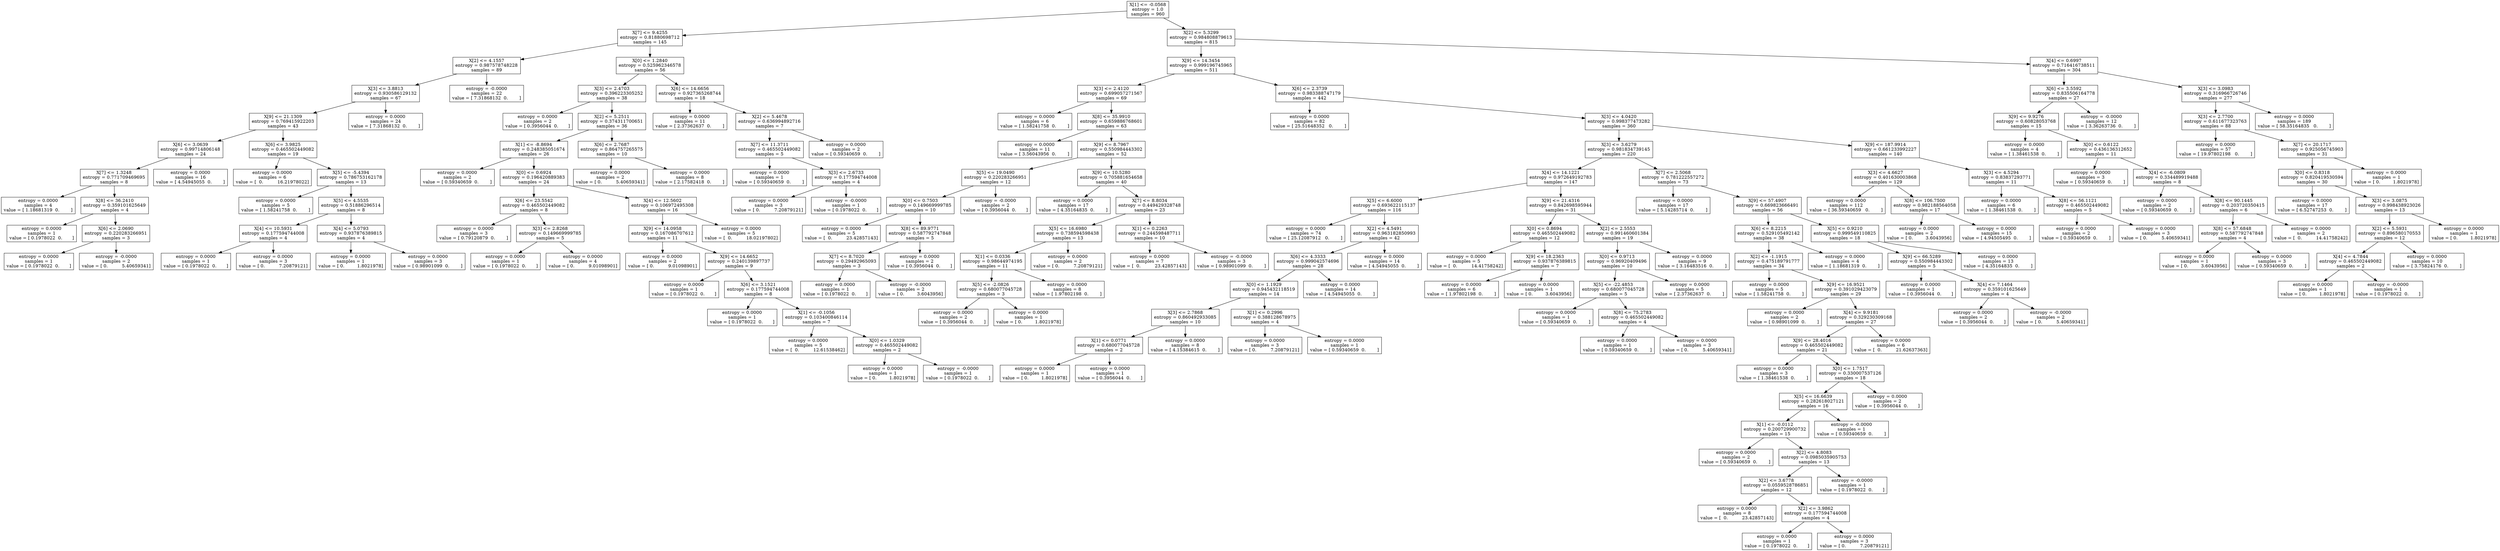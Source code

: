 digraph Tree {
0 [label="X[1] <= -0.0568\nentropy = 1.0\nsamples = 960", shape="box"] ;
1 [label="X[7] <= 9.4255\nentropy = 0.81880698712\nsamples = 145", shape="box"] ;
0 -> 1 ;
2 [label="X[2] <= 4.1557\nentropy = 0.987578748228\nsamples = 89", shape="box"] ;
1 -> 2 ;
3 [label="X[3] <= 3.8813\nentropy = 0.930586129132\nsamples = 67", shape="box"] ;
2 -> 3 ;
4 [label="X[9] <= 21.1309\nentropy = 0.769415922203\nsamples = 43", shape="box"] ;
3 -> 4 ;
5 [label="X[6] <= 3.0639\nentropy = 0.99714806148\nsamples = 24", shape="box"] ;
4 -> 5 ;
6 [label="X[7] <= 1.3248\nentropy = 0.771709469695\nsamples = 8", shape="box"] ;
5 -> 6 ;
7 [label="entropy = 0.0000\nsamples = 4\nvalue = [ 1.18681319  0.        ]", shape="box"] ;
6 -> 7 ;
8 [label="X[8] <= 36.2410\nentropy = 0.359101625649\nsamples = 4", shape="box"] ;
6 -> 8 ;
9 [label="entropy = 0.0000\nsamples = 1\nvalue = [ 0.1978022  0.       ]", shape="box"] ;
8 -> 9 ;
10 [label="X[6] <= 2.0690\nentropy = 0.220283266951\nsamples = 3", shape="box"] ;
8 -> 10 ;
11 [label="entropy = 0.0000\nsamples = 1\nvalue = [ 0.1978022  0.       ]", shape="box"] ;
10 -> 11 ;
12 [label="entropy = -0.0000\nsamples = 2\nvalue = [ 0.          5.40659341]", shape="box"] ;
10 -> 12 ;
13 [label="entropy = 0.0000\nsamples = 16\nvalue = [ 4.54945055  0.        ]", shape="box"] ;
5 -> 13 ;
14 [label="X[6] <= 3.9825\nentropy = 0.465502449082\nsamples = 19", shape="box"] ;
4 -> 14 ;
15 [label="entropy = 0.0000\nsamples = 6\nvalue = [  0.          16.21978022]", shape="box"] ;
14 -> 15 ;
16 [label="X[5] <= -5.4394\nentropy = 0.786753162178\nsamples = 13", shape="box"] ;
14 -> 16 ;
17 [label="entropy = 0.0000\nsamples = 5\nvalue = [ 1.58241758  0.        ]", shape="box"] ;
16 -> 17 ;
18 [label="X[5] <= 4.5535\nentropy = 0.51886296514\nsamples = 8", shape="box"] ;
16 -> 18 ;
19 [label="X[4] <= 10.5931\nentropy = 0.177594744008\nsamples = 4", shape="box"] ;
18 -> 19 ;
20 [label="entropy = 0.0000\nsamples = 1\nvalue = [ 0.1978022  0.       ]", shape="box"] ;
19 -> 20 ;
21 [label="entropy = 0.0000\nsamples = 3\nvalue = [ 0.          7.20879121]", shape="box"] ;
19 -> 21 ;
22 [label="X[4] <= 5.0793\nentropy = 0.937876389815\nsamples = 4", shape="box"] ;
18 -> 22 ;
23 [label="entropy = 0.0000\nsamples = 1\nvalue = [ 0.         1.8021978]", shape="box"] ;
22 -> 23 ;
24 [label="entropy = 0.0000\nsamples = 3\nvalue = [ 0.98901099  0.        ]", shape="box"] ;
22 -> 24 ;
25 [label="entropy = 0.0000\nsamples = 24\nvalue = [ 7.31868132  0.        ]", shape="box"] ;
3 -> 25 ;
26 [label="entropy = -0.0000\nsamples = 22\nvalue = [ 7.31868132  0.        ]", shape="box"] ;
2 -> 26 ;
27 [label="X[0] <= 1.2840\nentropy = 0.525962346578\nsamples = 56", shape="box"] ;
1 -> 27 ;
28 [label="X[3] <= 2.4703\nentropy = 0.396223305252\nsamples = 38", shape="box"] ;
27 -> 28 ;
29 [label="entropy = 0.0000\nsamples = 2\nvalue = [ 0.3956044  0.       ]", shape="box"] ;
28 -> 29 ;
30 [label="X[2] <= 5.2511\nentropy = 0.374311700651\nsamples = 36", shape="box"] ;
28 -> 30 ;
31 [label="X[1] <= -8.8694\nentropy = 0.248385051674\nsamples = 26", shape="box"] ;
30 -> 31 ;
32 [label="entropy = 0.0000\nsamples = 2\nvalue = [ 0.59340659  0.        ]", shape="box"] ;
31 -> 32 ;
33 [label="X[0] <= 0.6924\nentropy = 0.196420889383\nsamples = 24", shape="box"] ;
31 -> 33 ;
34 [label="X[6] <= 23.5542\nentropy = 0.465502449082\nsamples = 8", shape="box"] ;
33 -> 34 ;
35 [label="entropy = 0.0000\nsamples = 3\nvalue = [ 0.79120879  0.        ]", shape="box"] ;
34 -> 35 ;
36 [label="X[3] <= 2.8268\nentropy = 0.149669999785\nsamples = 5", shape="box"] ;
34 -> 36 ;
37 [label="entropy = 0.0000\nsamples = 1\nvalue = [ 0.1978022  0.       ]", shape="box"] ;
36 -> 37 ;
38 [label="entropy = 0.0000\nsamples = 4\nvalue = [ 0.          9.01098901]", shape="box"] ;
36 -> 38 ;
39 [label="X[4] <= 12.5602\nentropy = 0.106972495308\nsamples = 16", shape="box"] ;
33 -> 39 ;
40 [label="X[9] <= 14.0958\nentropy = 0.167086707612\nsamples = 11", shape="box"] ;
39 -> 40 ;
41 [label="entropy = 0.0000\nsamples = 2\nvalue = [ 0.          9.01098901]", shape="box"] ;
40 -> 41 ;
42 [label="X[9] <= 14.6652\nentropy = 0.240139897737\nsamples = 9", shape="box"] ;
40 -> 42 ;
43 [label="entropy = 0.0000\nsamples = 1\nvalue = [ 0.1978022  0.       ]", shape="box"] ;
42 -> 43 ;
44 [label="X[6] <= 3.1521\nentropy = 0.177594744008\nsamples = 8", shape="box"] ;
42 -> 44 ;
45 [label="entropy = 0.0000\nsamples = 1\nvalue = [ 0.1978022  0.       ]", shape="box"] ;
44 -> 45 ;
46 [label="X[1] <= -0.1056\nentropy = 0.103400846114\nsamples = 7", shape="box"] ;
44 -> 46 ;
47 [label="entropy = 0.0000\nsamples = 5\nvalue = [  0.          12.61538462]", shape="box"] ;
46 -> 47 ;
48 [label="X[0] <= 1.0329\nentropy = 0.465502449082\nsamples = 2", shape="box"] ;
46 -> 48 ;
49 [label="entropy = 0.0000\nsamples = 1\nvalue = [ 0.         1.8021978]", shape="box"] ;
48 -> 49 ;
50 [label="entropy = -0.0000\nsamples = 1\nvalue = [ 0.1978022  0.       ]", shape="box"] ;
48 -> 50 ;
51 [label="entropy = 0.0000\nsamples = 5\nvalue = [  0.          18.02197802]", shape="box"] ;
39 -> 51 ;
52 [label="X[6] <= 2.7687\nentropy = 0.864757265575\nsamples = 10", shape="box"] ;
30 -> 52 ;
53 [label="entropy = 0.0000\nsamples = 2\nvalue = [ 0.          5.40659341]", shape="box"] ;
52 -> 53 ;
54 [label="entropy = 0.0000\nsamples = 8\nvalue = [ 2.17582418  0.        ]", shape="box"] ;
52 -> 54 ;
55 [label="X[6] <= 14.6656\nentropy = 0.927365268744\nsamples = 18", shape="box"] ;
27 -> 55 ;
56 [label="entropy = 0.0000\nsamples = 11\nvalue = [ 2.37362637  0.        ]", shape="box"] ;
55 -> 56 ;
57 [label="X[2] <= 5.4678\nentropy = 0.636994892716\nsamples = 7", shape="box"] ;
55 -> 57 ;
58 [label="X[7] <= 11.3711\nentropy = 0.465502449082\nsamples = 5", shape="box"] ;
57 -> 58 ;
59 [label="entropy = 0.0000\nsamples = 1\nvalue = [ 0.59340659  0.        ]", shape="box"] ;
58 -> 59 ;
60 [label="X[3] <= 2.6733\nentropy = 0.177594744008\nsamples = 4", shape="box"] ;
58 -> 60 ;
61 [label="entropy = 0.0000\nsamples = 3\nvalue = [ 0.          7.20879121]", shape="box"] ;
60 -> 61 ;
62 [label="entropy = -0.0000\nsamples = 1\nvalue = [ 0.1978022  0.       ]", shape="box"] ;
60 -> 62 ;
63 [label="entropy = 0.0000\nsamples = 2\nvalue = [ 0.59340659  0.        ]", shape="box"] ;
57 -> 63 ;
64 [label="X[2] <= 5.3299\nentropy = 0.984808879613\nsamples = 815", shape="box"] ;
0 -> 64 ;
65 [label="X[9] <= 14.3454\nentropy = 0.999196745965\nsamples = 511", shape="box"] ;
64 -> 65 ;
66 [label="X[3] <= 2.4120\nentropy = 0.699057271567\nsamples = 69", shape="box"] ;
65 -> 66 ;
67 [label="entropy = 0.0000\nsamples = 6\nvalue = [ 1.58241758  0.        ]", shape="box"] ;
66 -> 67 ;
68 [label="X[8] <= 35.9910\nentropy = 0.659886768601\nsamples = 63", shape="box"] ;
66 -> 68 ;
69 [label="entropy = 0.0000\nsamples = 11\nvalue = [ 3.56043956  0.        ]", shape="box"] ;
68 -> 69 ;
70 [label="X[9] <= 8.7967\nentropy = 0.550984443302\nsamples = 52", shape="box"] ;
68 -> 70 ;
71 [label="X[5] <= 19.0490\nentropy = 0.220283266951\nsamples = 12", shape="box"] ;
70 -> 71 ;
72 [label="X[0] <= 0.7503\nentropy = 0.149669999785\nsamples = 10", shape="box"] ;
71 -> 72 ;
73 [label="entropy = 0.0000\nsamples = 5\nvalue = [  0.          23.42857143]", shape="box"] ;
72 -> 73 ;
74 [label="X[8] <= 89.9771\nentropy = 0.587792747848\nsamples = 5", shape="box"] ;
72 -> 74 ;
75 [label="X[7] <= 8.7020\nentropy = 0.29492965093\nsamples = 3", shape="box"] ;
74 -> 75 ;
76 [label="entropy = 0.0000\nsamples = 1\nvalue = [ 0.1978022  0.       ]", shape="box"] ;
75 -> 76 ;
77 [label="entropy = -0.0000\nsamples = 2\nvalue = [ 0.         3.6043956]", shape="box"] ;
75 -> 77 ;
78 [label="entropy = 0.0000\nsamples = 2\nvalue = [ 0.3956044  0.       ]", shape="box"] ;
74 -> 78 ;
79 [label="entropy = -0.0000\nsamples = 2\nvalue = [ 0.3956044  0.       ]", shape="box"] ;
71 -> 79 ;
80 [label="X[9] <= 10.5280\nentropy = 0.705881654658\nsamples = 40", shape="box"] ;
70 -> 80 ;
81 [label="entropy = 0.0000\nsamples = 17\nvalue = [ 4.35164835  0.        ]", shape="box"] ;
80 -> 81 ;
82 [label="X[7] <= 8.8034\nentropy = 0.449429328748\nsamples = 23", shape="box"] ;
80 -> 82 ;
83 [label="X[5] <= 16.6980\nentropy = 0.738594598438\nsamples = 13", shape="box"] ;
82 -> 83 ;
84 [label="X[1] <= 0.0336\nentropy = 0.98644974195\nsamples = 11", shape="box"] ;
83 -> 84 ;
85 [label="X[5] <= -2.0826\nentropy = 0.680077045728\nsamples = 3", shape="box"] ;
84 -> 85 ;
86 [label="entropy = 0.0000\nsamples = 2\nvalue = [ 0.3956044  0.       ]", shape="box"] ;
85 -> 86 ;
87 [label="entropy = 0.0000\nsamples = 1\nvalue = [ 0.         1.8021978]", shape="box"] ;
85 -> 87 ;
88 [label="entropy = 0.0000\nsamples = 8\nvalue = [ 1.97802198  0.        ]", shape="box"] ;
84 -> 88 ;
89 [label="entropy = 0.0000\nsamples = 2\nvalue = [ 0.          7.20879121]", shape="box"] ;
83 -> 89 ;
90 [label="X[1] <= 0.2263\nentropy = 0.244598487711\nsamples = 10", shape="box"] ;
82 -> 90 ;
91 [label="entropy = 0.0000\nsamples = 7\nvalue = [  0.          23.42857143]", shape="box"] ;
90 -> 91 ;
92 [label="entropy = -0.0000\nsamples = 3\nvalue = [ 0.98901099  0.        ]", shape="box"] ;
90 -> 92 ;
93 [label="X[6] <= 2.3739\nentropy = 0.983388747179\nsamples = 442", shape="box"] ;
65 -> 93 ;
94 [label="entropy = 0.0000\nsamples = 82\nvalue = [ 25.51648352   0.        ]", shape="box"] ;
93 -> 94 ;
95 [label="X[3] <= 4.0420\nentropy = 0.998377473282\nsamples = 360", shape="box"] ;
93 -> 95 ;
96 [label="X[3] <= 3.6279\nentropy = 0.981834739145\nsamples = 220", shape="box"] ;
95 -> 96 ;
97 [label="X[4] <= 14.1221\nentropy = 0.972649192783\nsamples = 147", shape="box"] ;
96 -> 97 ;
98 [label="X[5] <= 6.6000\nentropy = 0.693622115137\nsamples = 116", shape="box"] ;
97 -> 98 ;
99 [label="entropy = 0.0000\nsamples = 74\nvalue = [ 25.12087912   0.        ]", shape="box"] ;
98 -> 99 ;
100 [label="X[2] <= 4.5491\nentropy = 0.963182850993\nsamples = 42", shape="box"] ;
98 -> 100 ;
101 [label="X[6] <= 4.3333\nentropy = 0.999042574696\nsamples = 28", shape="box"] ;
100 -> 101 ;
102 [label="X[0] <= 1.1929\nentropy = 0.945432118519\nsamples = 14", shape="box"] ;
101 -> 102 ;
103 [label="X[3] <= 2.7868\nentropy = 0.860492933085\nsamples = 10", shape="box"] ;
102 -> 103 ;
104 [label="X[1] <= 0.0771\nentropy = 0.680077045728\nsamples = 2", shape="box"] ;
103 -> 104 ;
105 [label="entropy = 0.0000\nsamples = 1\nvalue = [ 0.         1.8021978]", shape="box"] ;
104 -> 105 ;
106 [label="entropy = 0.0000\nsamples = 1\nvalue = [ 0.3956044  0.       ]", shape="box"] ;
104 -> 106 ;
107 [label="entropy = 0.0000\nsamples = 8\nvalue = [ 4.15384615  0.        ]", shape="box"] ;
103 -> 107 ;
108 [label="X[1] <= 0.2996\nentropy = 0.388128678975\nsamples = 4", shape="box"] ;
102 -> 108 ;
109 [label="entropy = 0.0000\nsamples = 3\nvalue = [ 0.          7.20879121]", shape="box"] ;
108 -> 109 ;
110 [label="entropy = 0.0000\nsamples = 1\nvalue = [ 0.59340659  0.        ]", shape="box"] ;
108 -> 110 ;
111 [label="entropy = 0.0000\nsamples = 14\nvalue = [ 4.54945055  0.        ]", shape="box"] ;
101 -> 111 ;
112 [label="entropy = 0.0000\nsamples = 14\nvalue = [ 4.54945055  0.        ]", shape="box"] ;
100 -> 112 ;
113 [label="X[9] <= 21.4316\nentropy = 0.842698595944\nsamples = 31", shape="box"] ;
97 -> 113 ;
114 [label="X[0] <= 0.8694\nentropy = 0.465502449082\nsamples = 12", shape="box"] ;
113 -> 114 ;
115 [label="entropy = 0.0000\nsamples = 5\nvalue = [  0.          14.41758242]", shape="box"] ;
114 -> 115 ;
116 [label="X[9] <= 18.2363\nentropy = 0.937876389815\nsamples = 7", shape="box"] ;
114 -> 116 ;
117 [label="entropy = 0.0000\nsamples = 6\nvalue = [ 1.97802198  0.        ]", shape="box"] ;
116 -> 117 ;
118 [label="entropy = 0.0000\nsamples = 1\nvalue = [ 0.         3.6043956]", shape="box"] ;
116 -> 118 ;
119 [label="X[2] <= 2.5553\nentropy = 0.991460601384\nsamples = 19", shape="box"] ;
113 -> 119 ;
120 [label="X[0] <= 0.9713\nentropy = 0.96920409496\nsamples = 10", shape="box"] ;
119 -> 120 ;
121 [label="X[5] <= -22.4853\nentropy = 0.680077045728\nsamples = 5", shape="box"] ;
120 -> 121 ;
122 [label="entropy = 0.0000\nsamples = 1\nvalue = [ 0.59340659  0.        ]", shape="box"] ;
121 -> 122 ;
123 [label="X[8] <= 75.2783\nentropy = 0.465502449082\nsamples = 4", shape="box"] ;
121 -> 123 ;
124 [label="entropy = 0.0000\nsamples = 1\nvalue = [ 0.59340659  0.        ]", shape="box"] ;
123 -> 124 ;
125 [label="entropy = 0.0000\nsamples = 3\nvalue = [ 0.          5.40659341]", shape="box"] ;
123 -> 125 ;
126 [label="entropy = 0.0000\nsamples = 5\nvalue = [ 2.37362637  0.        ]", shape="box"] ;
120 -> 126 ;
127 [label="entropy = 0.0000\nsamples = 9\nvalue = [ 3.16483516  0.        ]", shape="box"] ;
119 -> 127 ;
128 [label="X[7] <= 2.5068\nentropy = 0.781222557272\nsamples = 73", shape="box"] ;
96 -> 128 ;
129 [label="entropy = 0.0000\nsamples = 17\nvalue = [ 5.14285714  0.        ]", shape="box"] ;
128 -> 129 ;
130 [label="X[9] <= 57.4907\nentropy = 0.669823666491\nsamples = 56", shape="box"] ;
128 -> 130 ;
131 [label="X[6] <= 8.2215\nentropy = 0.529105492142\nsamples = 38", shape="box"] ;
130 -> 131 ;
132 [label="X[2] <= -1.1915\nentropy = 0.475189791777\nsamples = 34", shape="box"] ;
131 -> 132 ;
133 [label="entropy = 0.0000\nsamples = 5\nvalue = [ 1.58241758  0.        ]", shape="box"] ;
132 -> 133 ;
134 [label="X[9] <= 16.9521\nentropy = 0.391029423079\nsamples = 29", shape="box"] ;
132 -> 134 ;
135 [label="entropy = 0.0000\nsamples = 2\nvalue = [ 0.98901099  0.        ]", shape="box"] ;
134 -> 135 ;
136 [label="X[4] <= 9.9181\nentropy = 0.329230309168\nsamples = 27", shape="box"] ;
134 -> 136 ;
137 [label="X[9] <= 28.4016\nentropy = 0.465502449082\nsamples = 21", shape="box"] ;
136 -> 137 ;
138 [label="entropy = 0.0000\nsamples = 3\nvalue = [ 1.38461538  0.        ]", shape="box"] ;
137 -> 138 ;
139 [label="X[0] <= 1.7517\nentropy = 0.330007537126\nsamples = 18", shape="box"] ;
137 -> 139 ;
140 [label="X[5] <= 16.6639\nentropy = 0.282618027121\nsamples = 16", shape="box"] ;
139 -> 140 ;
141 [label="X[1] <= -0.0112\nentropy = 0.200729900732\nsamples = 15", shape="box"] ;
140 -> 141 ;
142 [label="entropy = 0.0000\nsamples = 2\nvalue = [ 0.59340659  0.        ]", shape="box"] ;
141 -> 142 ;
143 [label="X[2] <= 4.8083\nentropy = 0.0985035905753\nsamples = 13", shape="box"] ;
141 -> 143 ;
144 [label="X[2] <= 3.6778\nentropy = 0.0559528786851\nsamples = 12", shape="box"] ;
143 -> 144 ;
145 [label="entropy = 0.0000\nsamples = 8\nvalue = [  0.          23.42857143]", shape="box"] ;
144 -> 145 ;
146 [label="X[2] <= 3.9862\nentropy = 0.177594744008\nsamples = 4", shape="box"] ;
144 -> 146 ;
147 [label="entropy = 0.0000\nsamples = 1\nvalue = [ 0.1978022  0.       ]", shape="box"] ;
146 -> 147 ;
148 [label="entropy = 0.0000\nsamples = 3\nvalue = [ 0.          7.20879121]", shape="box"] ;
146 -> 148 ;
149 [label="entropy = -0.0000\nsamples = 1\nvalue = [ 0.1978022  0.       ]", shape="box"] ;
143 -> 149 ;
150 [label="entropy = -0.0000\nsamples = 1\nvalue = [ 0.59340659  0.        ]", shape="box"] ;
140 -> 150 ;
151 [label="entropy = 0.0000\nsamples = 2\nvalue = [ 0.3956044  0.       ]", shape="box"] ;
139 -> 151 ;
152 [label="entropy = 0.0000\nsamples = 6\nvalue = [  0.          21.62637363]", shape="box"] ;
136 -> 152 ;
153 [label="entropy = 0.0000\nsamples = 4\nvalue = [ 1.18681319  0.        ]", shape="box"] ;
131 -> 153 ;
154 [label="X[5] <= 0.9210\nentropy = 0.999549110825\nsamples = 18", shape="box"] ;
130 -> 154 ;
155 [label="X[9] <= 66.5289\nentropy = 0.550984443302\nsamples = 5", shape="box"] ;
154 -> 155 ;
156 [label="entropy = 0.0000\nsamples = 1\nvalue = [ 0.3956044  0.       ]", shape="box"] ;
155 -> 156 ;
157 [label="X[4] <= 7.1464\nentropy = 0.359101625649\nsamples = 4", shape="box"] ;
155 -> 157 ;
158 [label="entropy = 0.0000\nsamples = 2\nvalue = [ 0.3956044  0.       ]", shape="box"] ;
157 -> 158 ;
159 [label="entropy = -0.0000\nsamples = 2\nvalue = [ 0.          5.40659341]", shape="box"] ;
157 -> 159 ;
160 [label="entropy = 0.0000\nsamples = 13\nvalue = [ 4.35164835  0.        ]", shape="box"] ;
154 -> 160 ;
161 [label="X[9] <= 187.9914\nentropy = 0.661233992227\nsamples = 140", shape="box"] ;
95 -> 161 ;
162 [label="X[3] <= 4.6627\nentropy = 0.401630003868\nsamples = 129", shape="box"] ;
161 -> 162 ;
163 [label="entropy = 0.0000\nsamples = 112\nvalue = [ 36.59340659   0.        ]", shape="box"] ;
162 -> 163 ;
164 [label="X[8] <= 106.7500\nentropy = 0.982188564058\nsamples = 17", shape="box"] ;
162 -> 164 ;
165 [label="entropy = 0.0000\nsamples = 2\nvalue = [ 0.         3.6043956]", shape="box"] ;
164 -> 165 ;
166 [label="entropy = 0.0000\nsamples = 15\nvalue = [ 4.94505495  0.        ]", shape="box"] ;
164 -> 166 ;
167 [label="X[3] <= 4.5294\nentropy = 0.83837293771\nsamples = 11", shape="box"] ;
161 -> 167 ;
168 [label="entropy = 0.0000\nsamples = 6\nvalue = [ 1.38461538  0.        ]", shape="box"] ;
167 -> 168 ;
169 [label="X[8] <= 56.1121\nentropy = 0.465502449082\nsamples = 5", shape="box"] ;
167 -> 169 ;
170 [label="entropy = 0.0000\nsamples = 2\nvalue = [ 0.59340659  0.        ]", shape="box"] ;
169 -> 170 ;
171 [label="entropy = 0.0000\nsamples = 3\nvalue = [ 0.          5.40659341]", shape="box"] ;
169 -> 171 ;
172 [label="X[4] <= 0.6997\nentropy = 0.716416738511\nsamples = 304", shape="box"] ;
64 -> 172 ;
173 [label="X[6] <= 3.5592\nentropy = 0.835506164778\nsamples = 27", shape="box"] ;
172 -> 173 ;
174 [label="X[9] <= 9.9276\nentropy = 0.60828053768\nsamples = 15", shape="box"] ;
173 -> 174 ;
175 [label="entropy = 0.0000\nsamples = 4\nvalue = [ 1.38461538  0.        ]", shape="box"] ;
174 -> 175 ;
176 [label="X[0] <= 0.6122\nentropy = 0.436136312652\nsamples = 11", shape="box"] ;
174 -> 176 ;
177 [label="entropy = 0.0000\nsamples = 3\nvalue = [ 0.59340659  0.        ]", shape="box"] ;
176 -> 177 ;
178 [label="X[4] <= -6.0809\nentropy = 0.334489919488\nsamples = 8", shape="box"] ;
176 -> 178 ;
179 [label="entropy = 0.0000\nsamples = 2\nvalue = [ 0.59340659  0.        ]", shape="box"] ;
178 -> 179 ;
180 [label="X[8] <= 90.1445\nentropy = 0.203720350415\nsamples = 6", shape="box"] ;
178 -> 180 ;
181 [label="X[8] <= 57.6848\nentropy = 0.587792747848\nsamples = 4", shape="box"] ;
180 -> 181 ;
182 [label="entropy = 0.0000\nsamples = 1\nvalue = [ 0.         3.6043956]", shape="box"] ;
181 -> 182 ;
183 [label="entropy = 0.0000\nsamples = 3\nvalue = [ 0.59340659  0.        ]", shape="box"] ;
181 -> 183 ;
184 [label="entropy = 0.0000\nsamples = 2\nvalue = [  0.          14.41758242]", shape="box"] ;
180 -> 184 ;
185 [label="entropy = -0.0000\nsamples = 12\nvalue = [ 3.36263736  0.        ]", shape="box"] ;
173 -> 185 ;
186 [label="X[3] <= 3.0983\nentropy = 0.316966726746\nsamples = 277", shape="box"] ;
172 -> 186 ;
187 [label="X[3] <= 2.7700\nentropy = 0.611677323763\nsamples = 88", shape="box"] ;
186 -> 187 ;
188 [label="entropy = 0.0000\nsamples = 57\nvalue = [ 19.97802198   0.        ]", shape="box"] ;
187 -> 188 ;
189 [label="X[7] <= 20.1717\nentropy = 0.925056745903\nsamples = 31", shape="box"] ;
187 -> 189 ;
190 [label="X[0] <= 0.8318\nentropy = 0.820419530594\nsamples = 30", shape="box"] ;
189 -> 190 ;
191 [label="entropy = 0.0000\nsamples = 17\nvalue = [ 6.52747253  0.        ]", shape="box"] ;
190 -> 191 ;
192 [label="X[3] <= 3.0875\nentropy = 0.998438923026\nsamples = 13", shape="box"] ;
190 -> 192 ;
193 [label="X[2] <= 5.5931\nentropy = 0.896580170553\nsamples = 12", shape="box"] ;
192 -> 193 ;
194 [label="X[4] <= 4.7844\nentropy = 0.465502449082\nsamples = 2", shape="box"] ;
193 -> 194 ;
195 [label="entropy = 0.0000\nsamples = 1\nvalue = [ 0.         1.8021978]", shape="box"] ;
194 -> 195 ;
196 [label="entropy = -0.0000\nsamples = 1\nvalue = [ 0.1978022  0.       ]", shape="box"] ;
194 -> 196 ;
197 [label="entropy = 0.0000\nsamples = 10\nvalue = [ 3.75824176  0.        ]", shape="box"] ;
193 -> 197 ;
198 [label="entropy = 0.0000\nsamples = 1\nvalue = [ 0.         1.8021978]", shape="box"] ;
192 -> 198 ;
199 [label="entropy = 0.0000\nsamples = 1\nvalue = [ 0.         1.8021978]", shape="box"] ;
189 -> 199 ;
200 [label="entropy = 0.0000\nsamples = 189\nvalue = [ 58.35164835   0.        ]", shape="box"] ;
186 -> 200 ;
}
